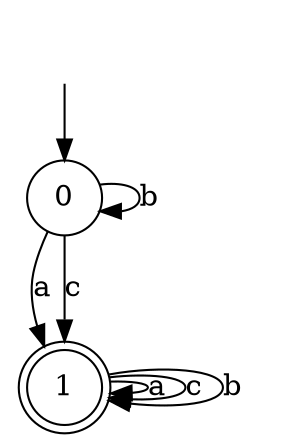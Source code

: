 digraph g {
__start [label=""shape=none]
	0[shape="circle" label="0"]
	1[shape="doublecircle" label="1"]
__start -> 0
	0->1 [label="a"]
	0->1 [label="c"]
	0->0 [label="b"]
	1->1 [label="a"]
	1->1 [label="c"]
	1->1 [label="b"]
}